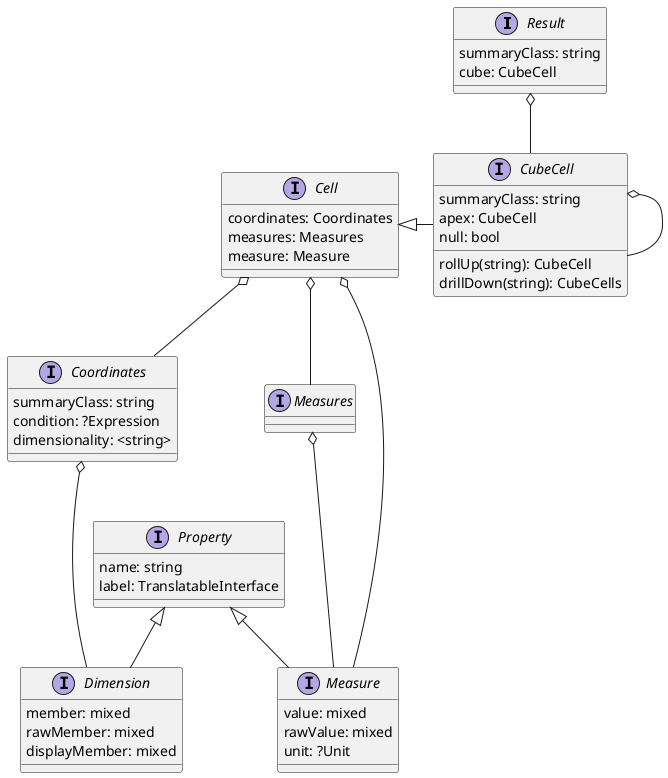 @startuml

interface Result {
    summaryClass: string
    cube: CubeCell
}

Result o-- CubeCell

interface Cell {
    coordinates: Coordinates
    measures: Measures
    measure: Measure
}

Cell o-- Coordinates
Cell o-- Measures
Cell o-- Measure

interface CubeCell {
    summaryClass: string
    apex: CubeCell
    null: bool
    rollUp(string): CubeCell
    drillDown(string): CubeCells
}

Cell <|- CubeCell
CubeCell o-- CubeCell

interface Property {
    name: string
    label: TranslatableInterface
}

interface Dimension {
    member: mixed
    rawMember: mixed
    displayMember: mixed
}

Property <|-- Dimension

interface Measure {
    value: mixed
    rawValue: mixed
    unit: ?Unit
}

Property <|-- Measure

interface Coordinates {
    summaryClass: string
    condition: ?Expression
    dimensionality: <string>
}

Coordinates o--- Dimension

interface Measures {
}

Measures o--- Measure

@endu